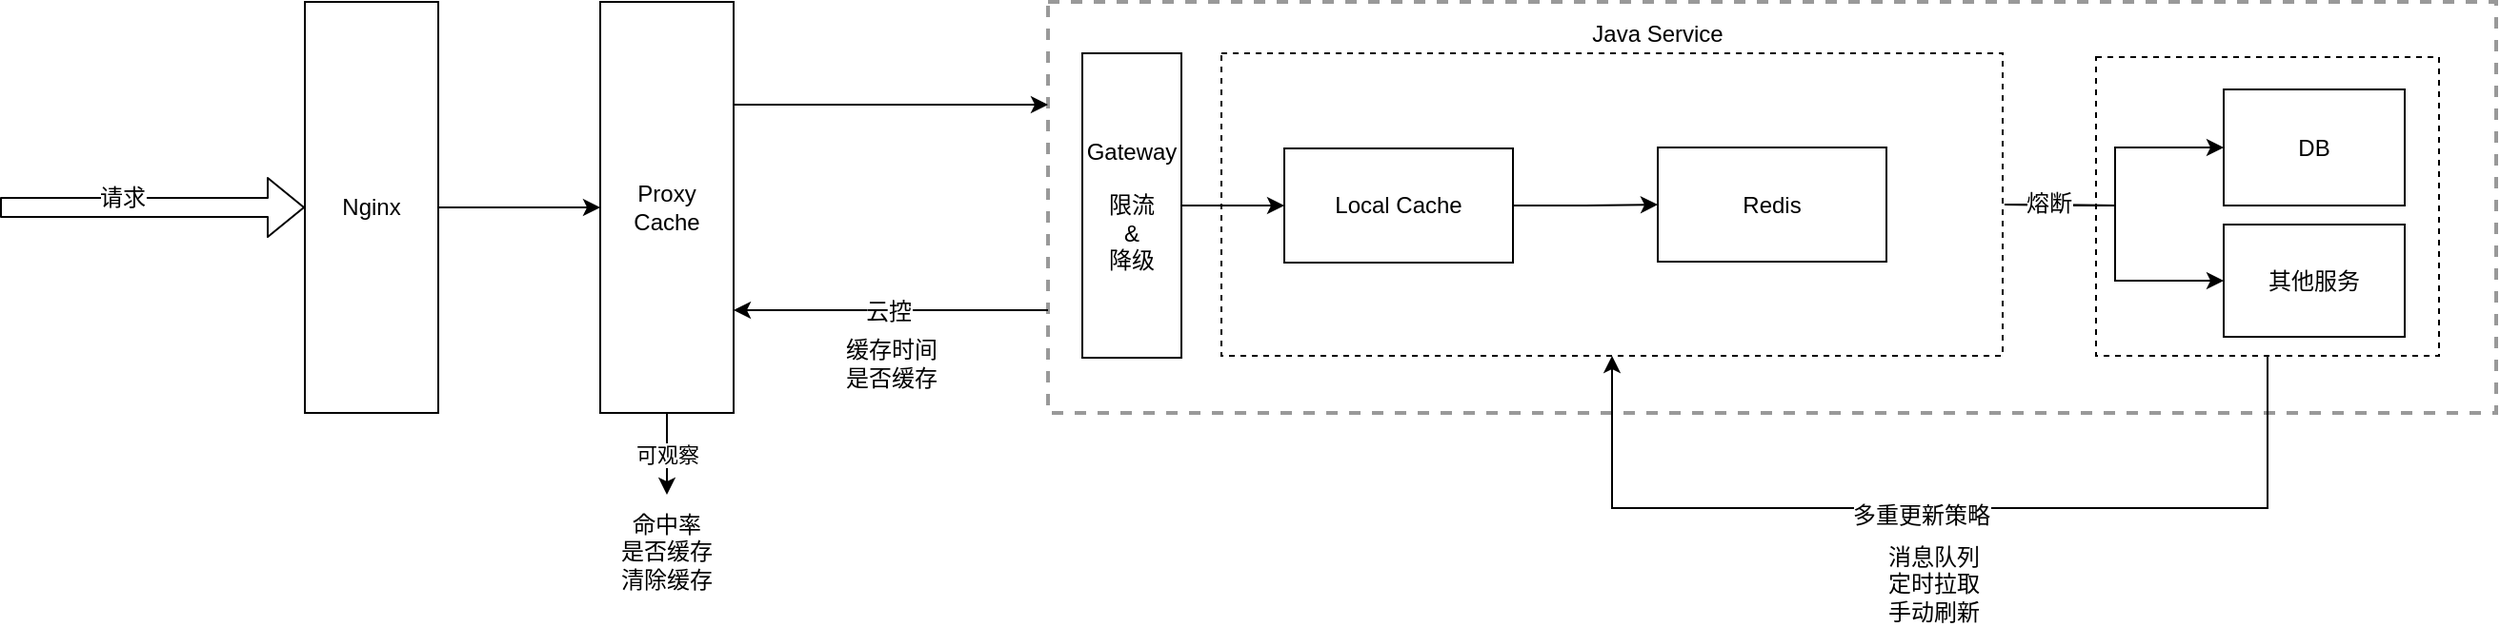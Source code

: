 <mxfile version="10.7.7" type="github"><diagram id="N1MCR6KQvIrteLaXTiV1" name="缓存架构"><mxGraphModel dx="805" dy="578" grid="1" gridSize="10" guides="1" tooltips="1" connect="1" arrows="1" fold="1" page="1" pageScale="1" pageWidth="826" pageHeight="1169" math="0" shadow="0"><root><mxCell id="0"/><mxCell id="1" parent="0"/><mxCell id="tP86DeHJcvcdN9l0xjqq-20" value="" style="rounded=0;whiteSpace=wrap;html=1;dashed=1;opacity=40;strokeWidth=2;" vertex="1" parent="1"><mxGeometry x="560" y="384" width="760" height="216" as="geometry"/></mxCell><mxCell id="tP86DeHJcvcdN9l0xjqq-52" style="edgeStyle=orthogonalEdgeStyle;rounded=0;orthogonalLoop=1;jettySize=auto;html=1;entryX=0.5;entryY=1;entryDx=0;entryDy=0;exitX=0.5;exitY=1;exitDx=0;exitDy=0;" edge="1" parent="1" source="tP86DeHJcvcdN9l0xjqq-50" target="tP86DeHJcvcdN9l0xjqq-43"><mxGeometry relative="1" as="geometry"><mxPoint x="1210" y="630" as="sourcePoint"/><mxPoint x="856" y="630" as="targetPoint"/><Array as="points"><mxPoint x="1200" y="650"/><mxPoint x="856" y="650"/></Array></mxGeometry></mxCell><mxCell id="tP86DeHJcvcdN9l0xjqq-53" value="多重更新策略" style="text;html=1;resizable=0;points=[];align=center;verticalAlign=middle;labelBackgroundColor=#ffffff;" vertex="1" connectable="0" parent="tP86DeHJcvcdN9l0xjqq-52"><mxGeometry x="0.04" y="4" relative="1" as="geometry"><mxPoint as="offset"/></mxGeometry></mxCell><mxCell id="tP86DeHJcvcdN9l0xjqq-50" value="" style="rounded=0;whiteSpace=wrap;html=1;dashed=1;strokeWidth=1;" vertex="1" parent="1"><mxGeometry x="1110" y="413" width="180" height="157" as="geometry"/></mxCell><mxCell id="tP86DeHJcvcdN9l0xjqq-43" value="" style="rounded=0;whiteSpace=wrap;html=1;strokeWidth=1;dashed=1;" vertex="1" parent="1"><mxGeometry x="651" y="411" width="410" height="159" as="geometry"/></mxCell><mxCell id="tP86DeHJcvcdN9l0xjqq-28" style="edgeStyle=orthogonalEdgeStyle;rounded=0;orthogonalLoop=1;jettySize=auto;html=1;exitX=0;exitY=0.75;exitDx=0;exitDy=0;entryX=1;entryY=0.75;entryDx=0;entryDy=0;" edge="1" parent="1" source="tP86DeHJcvcdN9l0xjqq-20" target="tP86DeHJcvcdN9l0xjqq-17"><mxGeometry relative="1" as="geometry"/></mxCell><mxCell id="tP86DeHJcvcdN9l0xjqq-29" value="云控" style="text;html=1;resizable=0;points=[];align=center;verticalAlign=middle;labelBackgroundColor=#ffffff;" vertex="1" connectable="0" parent="tP86DeHJcvcdN9l0xjqq-28"><mxGeometry x="0.023" y="1" relative="1" as="geometry"><mxPoint as="offset"/></mxGeometry></mxCell><mxCell id="tP86DeHJcvcdN9l0xjqq-8" value="" style="edgeStyle=orthogonalEdgeStyle;rounded=0;orthogonalLoop=1;jettySize=auto;html=1;" edge="1" parent="1" source="tP86DeHJcvcdN9l0xjqq-6" target="tP86DeHJcvcdN9l0xjqq-7"><mxGeometry relative="1" as="geometry"/></mxCell><mxCell id="tP86DeHJcvcdN9l0xjqq-6" value="Local Cache" style="rounded=0;whiteSpace=wrap;html=1;" vertex="1" parent="1"><mxGeometry x="684" y="461" width="120" height="60" as="geometry"/></mxCell><mxCell id="tP86DeHJcvcdN9l0xjqq-10" value="" style="edgeStyle=orthogonalEdgeStyle;rounded=0;orthogonalLoop=1;jettySize=auto;html=1;" edge="1" parent="1" target="tP86DeHJcvcdN9l0xjqq-9"><mxGeometry relative="1" as="geometry"><mxPoint x="1062" y="490.5" as="sourcePoint"/></mxGeometry></mxCell><mxCell id="tP86DeHJcvcdN9l0xjqq-12" style="edgeStyle=orthogonalEdgeStyle;rounded=0;orthogonalLoop=1;jettySize=auto;html=1;entryX=0;entryY=0.5;entryDx=0;entryDy=0;" edge="1" parent="1" target="tP86DeHJcvcdN9l0xjqq-11"><mxGeometry relative="1" as="geometry"><mxPoint x="1062" y="490.5" as="sourcePoint"/></mxGeometry></mxCell><mxCell id="tP86DeHJcvcdN9l0xjqq-13" value="熔断&lt;br&gt;" style="text;html=1;resizable=0;points=[];align=center;verticalAlign=middle;labelBackgroundColor=#ffffff;" vertex="1" connectable="0" parent="tP86DeHJcvcdN9l0xjqq-12"><mxGeometry x="-0.701" y="1" relative="1" as="geometry"><mxPoint as="offset"/></mxGeometry></mxCell><mxCell id="tP86DeHJcvcdN9l0xjqq-7" value="Redis&lt;br&gt;" style="rounded=0;whiteSpace=wrap;html=1;" vertex="1" parent="1"><mxGeometry x="880" y="460.5" width="120" height="60" as="geometry"/></mxCell><mxCell id="tP86DeHJcvcdN9l0xjqq-9" value="DB&lt;br&gt;" style="rounded=0;whiteSpace=wrap;html=1;" vertex="1" parent="1"><mxGeometry x="1177" y="430" width="95" height="61" as="geometry"/></mxCell><mxCell id="tP86DeHJcvcdN9l0xjqq-11" value="其他服务" style="rounded=0;whiteSpace=wrap;html=1;" vertex="1" parent="1"><mxGeometry x="1177" y="501" width="95" height="59" as="geometry"/></mxCell><mxCell id="tP86DeHJcvcdN9l0xjqq-27" style="edgeStyle=orthogonalEdgeStyle;rounded=0;orthogonalLoop=1;jettySize=auto;html=1;exitX=1;exitY=0.25;exitDx=0;exitDy=0;entryX=0;entryY=0.25;entryDx=0;entryDy=0;" edge="1" parent="1" source="tP86DeHJcvcdN9l0xjqq-17" target="tP86DeHJcvcdN9l0xjqq-20"><mxGeometry relative="1" as="geometry"/></mxCell><mxCell id="tP86DeHJcvcdN9l0xjqq-57" value="可观察" style="edgeStyle=orthogonalEdgeStyle;rounded=0;orthogonalLoop=1;jettySize=auto;html=1;entryX=0.5;entryY=0;entryDx=0;entryDy=0;" edge="1" parent="1" source="tP86DeHJcvcdN9l0xjqq-17" target="tP86DeHJcvcdN9l0xjqq-56"><mxGeometry relative="1" as="geometry"/></mxCell><mxCell id="tP86DeHJcvcdN9l0xjqq-17" value="Proxy Cache" style="rounded=0;whiteSpace=wrap;html=1;" vertex="1" parent="1"><mxGeometry x="325" y="384" width="70" height="216" as="geometry"/></mxCell><mxCell id="tP86DeHJcvcdN9l0xjqq-21" value="Java Service" style="text;html=1;strokeColor=none;fillColor=none;align=center;verticalAlign=middle;whiteSpace=wrap;rounded=0;dashed=1;opacity=40;" vertex="1" parent="1"><mxGeometry x="835" y="391" width="90" height="20" as="geometry"/></mxCell><mxCell id="tP86DeHJcvcdN9l0xjqq-31" value="缓存时间&lt;br&gt;是否缓存&lt;br&gt;" style="text;html=1;strokeColor=none;fillColor=none;align=center;verticalAlign=middle;whiteSpace=wrap;rounded=0;dashed=1;opacity=40;" vertex="1" parent="1"><mxGeometry x="437.5" y="561" width="80" height="26" as="geometry"/></mxCell><mxCell id="tP86DeHJcvcdN9l0xjqq-35" style="edgeStyle=orthogonalEdgeStyle;rounded=0;orthogonalLoop=1;jettySize=auto;html=1;exitX=1;exitY=0.5;exitDx=0;exitDy=0;entryX=0;entryY=0.5;entryDx=0;entryDy=0;" edge="1" parent="1" source="tP86DeHJcvcdN9l0xjqq-34" target="tP86DeHJcvcdN9l0xjqq-17"><mxGeometry relative="1" as="geometry"/></mxCell><mxCell id="tP86DeHJcvcdN9l0xjqq-34" value="Nginx" style="rounded=0;whiteSpace=wrap;html=1;" vertex="1" parent="1"><mxGeometry x="170" y="384" width="70" height="216" as="geometry"/></mxCell><mxCell id="tP86DeHJcvcdN9l0xjqq-39" style="edgeStyle=orthogonalEdgeStyle;rounded=0;orthogonalLoop=1;jettySize=auto;html=1;exitX=1;exitY=0.5;exitDx=0;exitDy=0;entryX=0;entryY=0.5;entryDx=0;entryDy=0;" edge="1" parent="1" source="tP86DeHJcvcdN9l0xjqq-38" target="tP86DeHJcvcdN9l0xjqq-6"><mxGeometry relative="1" as="geometry"/></mxCell><mxCell id="tP86DeHJcvcdN9l0xjqq-38" value="Gateway&lt;br&gt;&lt;br&gt;限流&lt;br&gt;&amp;amp;&lt;br&gt;降级&lt;br&gt;" style="rounded=0;whiteSpace=wrap;html=1;strokeWidth=1;" vertex="1" parent="1"><mxGeometry x="578" y="411" width="52" height="160" as="geometry"/></mxCell><mxCell id="tP86DeHJcvcdN9l0xjqq-41" value="" style="shape=flexArrow;endArrow=classic;html=1;entryX=0;entryY=0.5;entryDx=0;entryDy=0;" edge="1" parent="1" target="tP86DeHJcvcdN9l0xjqq-34"><mxGeometry width="50" height="50" relative="1" as="geometry"><mxPoint x="10" y="492" as="sourcePoint"/><mxPoint x="220" y="620" as="targetPoint"/></mxGeometry></mxCell><mxCell id="tP86DeHJcvcdN9l0xjqq-42" value="请求&lt;br&gt;" style="text;html=1;resizable=0;points=[];align=center;verticalAlign=middle;labelBackgroundColor=#ffffff;" vertex="1" connectable="0" parent="tP86DeHJcvcdN9l0xjqq-41"><mxGeometry x="-0.2" y="5" relative="1" as="geometry"><mxPoint as="offset"/></mxGeometry></mxCell><mxCell id="tP86DeHJcvcdN9l0xjqq-54" value="消息队列&lt;br&gt;定时拉取&lt;br&gt;手动刷新&lt;br&gt;" style="text;html=1;strokeColor=none;fillColor=none;align=center;verticalAlign=middle;whiteSpace=wrap;rounded=0;dashed=1;" vertex="1" parent="1"><mxGeometry x="975" y="670" width="100" height="40" as="geometry"/></mxCell><mxCell id="tP86DeHJcvcdN9l0xjqq-56" value="命中率&lt;br&gt;是否缓存&lt;br&gt;清除缓存&lt;br&gt;" style="text;html=1;strokeColor=none;fillColor=none;align=center;verticalAlign=middle;whiteSpace=wrap;rounded=0;dashed=1;" vertex="1" parent="1"><mxGeometry x="325" y="643" width="70" height="60" as="geometry"/></mxCell></root></mxGraphModel></diagram></mxfile>